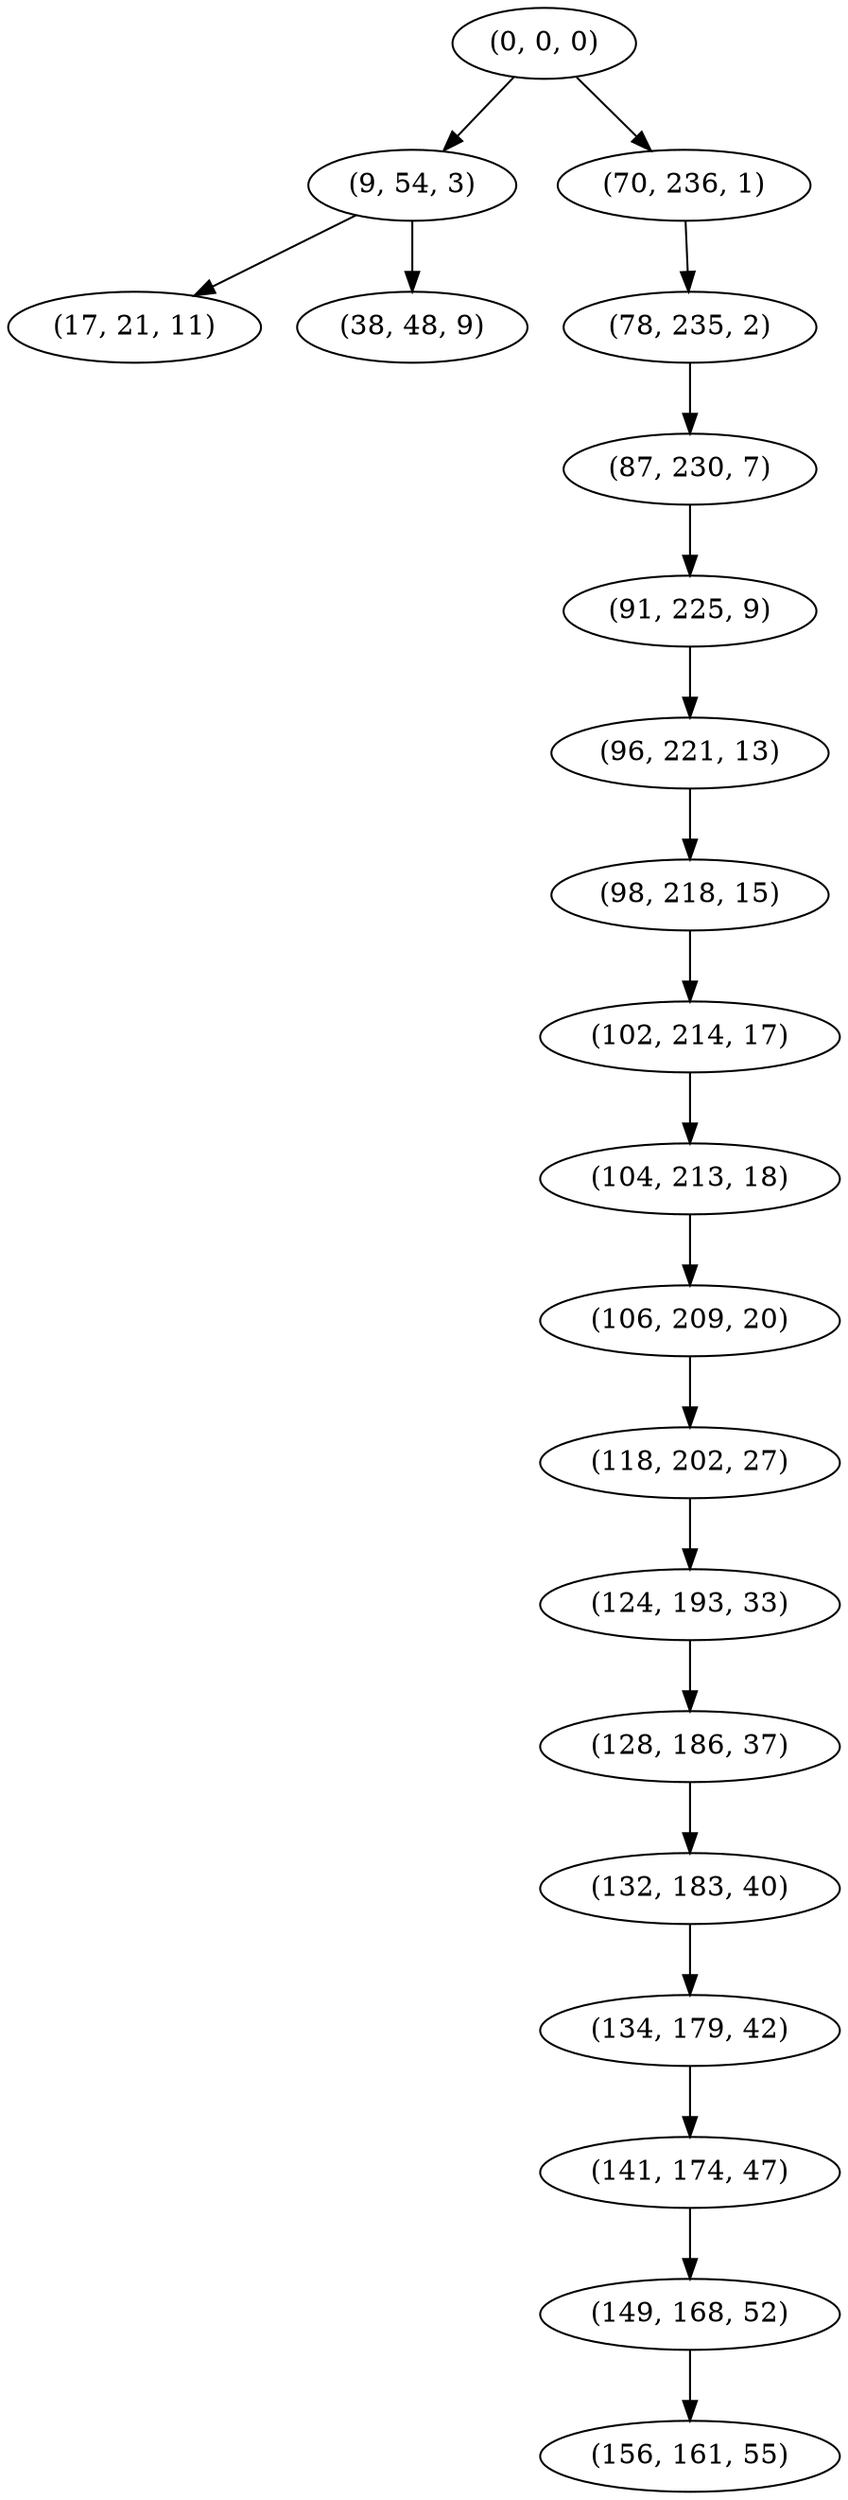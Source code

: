 digraph tree {
    "(0, 0, 0)";
    "(9, 54, 3)";
    "(17, 21, 11)";
    "(38, 48, 9)";
    "(70, 236, 1)";
    "(78, 235, 2)";
    "(87, 230, 7)";
    "(91, 225, 9)";
    "(96, 221, 13)";
    "(98, 218, 15)";
    "(102, 214, 17)";
    "(104, 213, 18)";
    "(106, 209, 20)";
    "(118, 202, 27)";
    "(124, 193, 33)";
    "(128, 186, 37)";
    "(132, 183, 40)";
    "(134, 179, 42)";
    "(141, 174, 47)";
    "(149, 168, 52)";
    "(156, 161, 55)";
    "(0, 0, 0)" -> "(9, 54, 3)";
    "(0, 0, 0)" -> "(70, 236, 1)";
    "(9, 54, 3)" -> "(17, 21, 11)";
    "(9, 54, 3)" -> "(38, 48, 9)";
    "(70, 236, 1)" -> "(78, 235, 2)";
    "(78, 235, 2)" -> "(87, 230, 7)";
    "(87, 230, 7)" -> "(91, 225, 9)";
    "(91, 225, 9)" -> "(96, 221, 13)";
    "(96, 221, 13)" -> "(98, 218, 15)";
    "(98, 218, 15)" -> "(102, 214, 17)";
    "(102, 214, 17)" -> "(104, 213, 18)";
    "(104, 213, 18)" -> "(106, 209, 20)";
    "(106, 209, 20)" -> "(118, 202, 27)";
    "(118, 202, 27)" -> "(124, 193, 33)";
    "(124, 193, 33)" -> "(128, 186, 37)";
    "(128, 186, 37)" -> "(132, 183, 40)";
    "(132, 183, 40)" -> "(134, 179, 42)";
    "(134, 179, 42)" -> "(141, 174, 47)";
    "(141, 174, 47)" -> "(149, 168, 52)";
    "(149, 168, 52)" -> "(156, 161, 55)";
}
